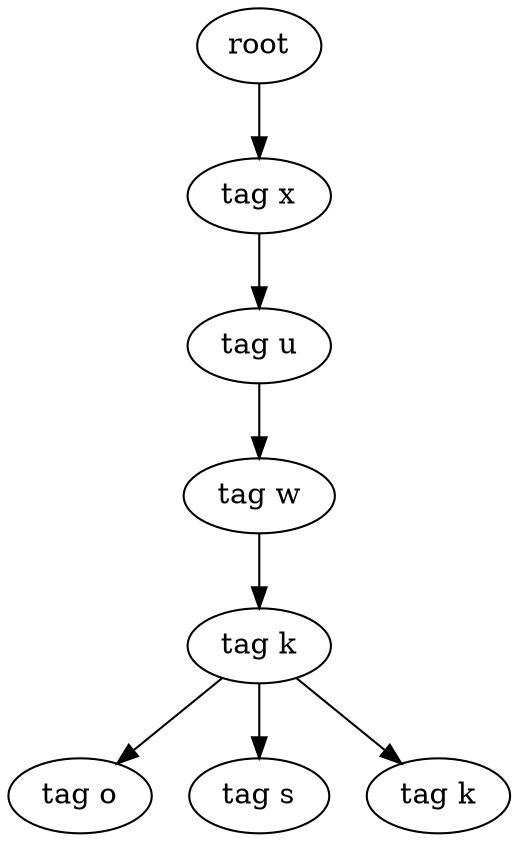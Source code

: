 digraph Tree{
0[label="root"];
0->00
00[label="tag x"];
00->000
000[label="tag u"];
000->0000
0000[label="tag w"];
0000->00000
00000[label="tag k"];
00000->000000
000000[label="tag o"];
00000->000001
000001[label="tag s"];
00000->000002
000002[label="tag k"];
}

